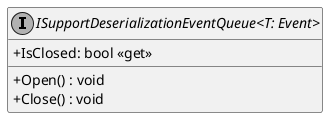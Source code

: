 @startuml
skinparam monochrome true
skinparam classAttributeIconSize 0
!startsub default
interface "ISupportDeserializationEventQueue<T: Event>" {
    + IsClosed: bool <<get>>
    + Open() : void
    + Close() : void
}
!endsub
@enduml